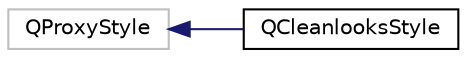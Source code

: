 digraph "Graphical Class Hierarchy"
{
  bgcolor="transparent";
  edge [fontname="Helvetica",fontsize="10",labelfontname="Helvetica",labelfontsize="10"];
  node [fontname="Helvetica",fontsize="10",shape=record];
  rankdir="LR";
  Node555 [label="QProxyStyle",height=0.2,width=0.4,color="grey75"];
  Node555 -> Node0 [dir="back",color="midnightblue",fontsize="10",style="solid",fontname="Helvetica"];
  Node0 [label="QCleanlooksStyle",height=0.2,width=0.4,color="black",URL="$classQCleanlooksStyle.html"];
}
